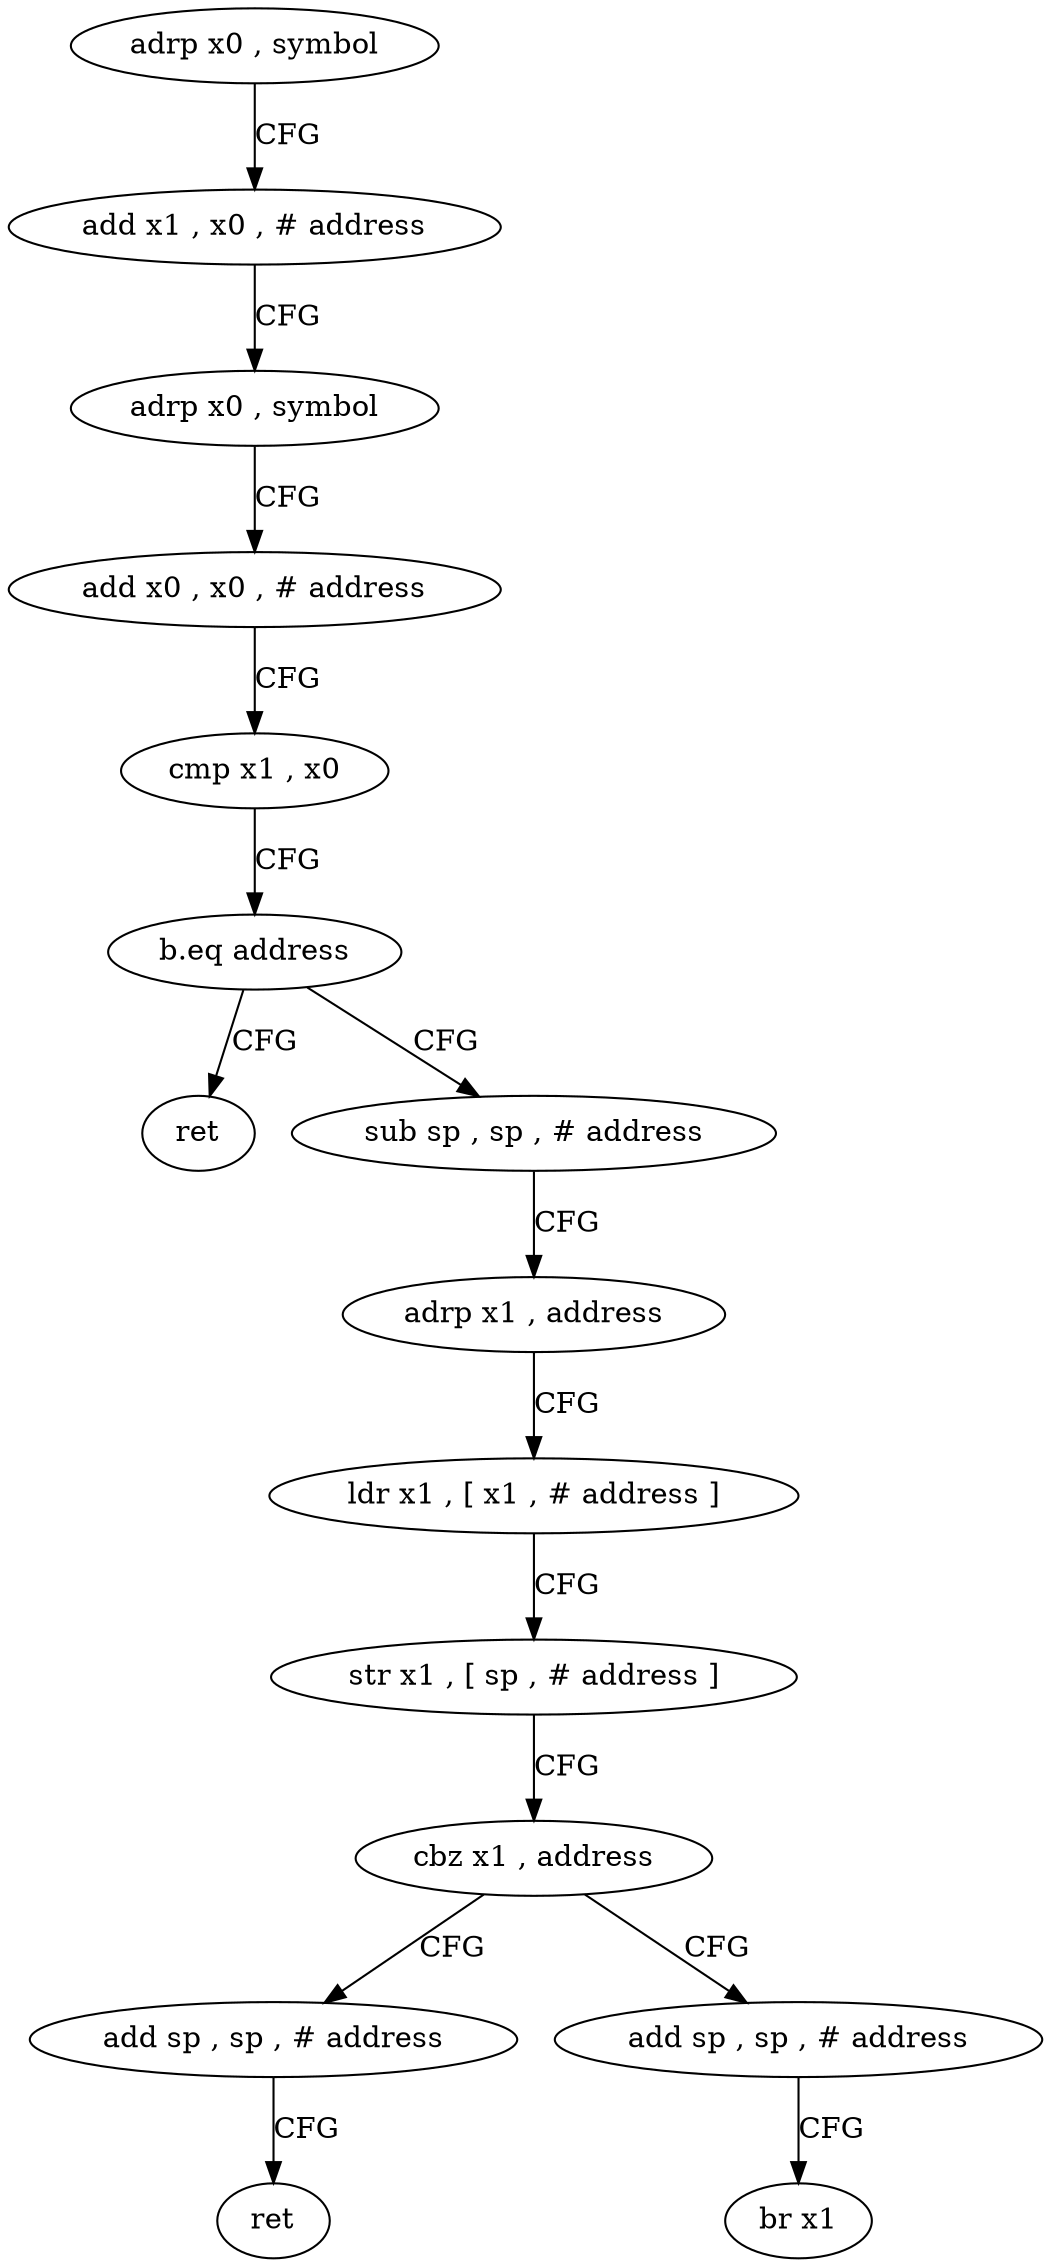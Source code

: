 digraph "func" {
"4199468" [label = "adrp x0 , symbol" ]
"4199472" [label = "add x1 , x0 , # address" ]
"4199476" [label = "adrp x0 , symbol" ]
"4199480" [label = "add x0 , x0 , # address" ]
"4199484" [label = "cmp x1 , x0" ]
"4199488" [label = "b.eq address" ]
"4199528" [label = "ret" ]
"4199492" [label = "sub sp , sp , # address" ]
"4199496" [label = "adrp x1 , address" ]
"4199500" [label = "ldr x1 , [ x1 , # address ]" ]
"4199504" [label = "str x1 , [ sp , # address ]" ]
"4199508" [label = "cbz x1 , address" ]
"4199520" [label = "add sp , sp , # address" ]
"4199512" [label = "add sp , sp , # address" ]
"4199524" [label = "ret" ]
"4199516" [label = "br x1" ]
"4199468" -> "4199472" [ label = "CFG" ]
"4199472" -> "4199476" [ label = "CFG" ]
"4199476" -> "4199480" [ label = "CFG" ]
"4199480" -> "4199484" [ label = "CFG" ]
"4199484" -> "4199488" [ label = "CFG" ]
"4199488" -> "4199528" [ label = "CFG" ]
"4199488" -> "4199492" [ label = "CFG" ]
"4199492" -> "4199496" [ label = "CFG" ]
"4199496" -> "4199500" [ label = "CFG" ]
"4199500" -> "4199504" [ label = "CFG" ]
"4199504" -> "4199508" [ label = "CFG" ]
"4199508" -> "4199520" [ label = "CFG" ]
"4199508" -> "4199512" [ label = "CFG" ]
"4199520" -> "4199524" [ label = "CFG" ]
"4199512" -> "4199516" [ label = "CFG" ]
}
